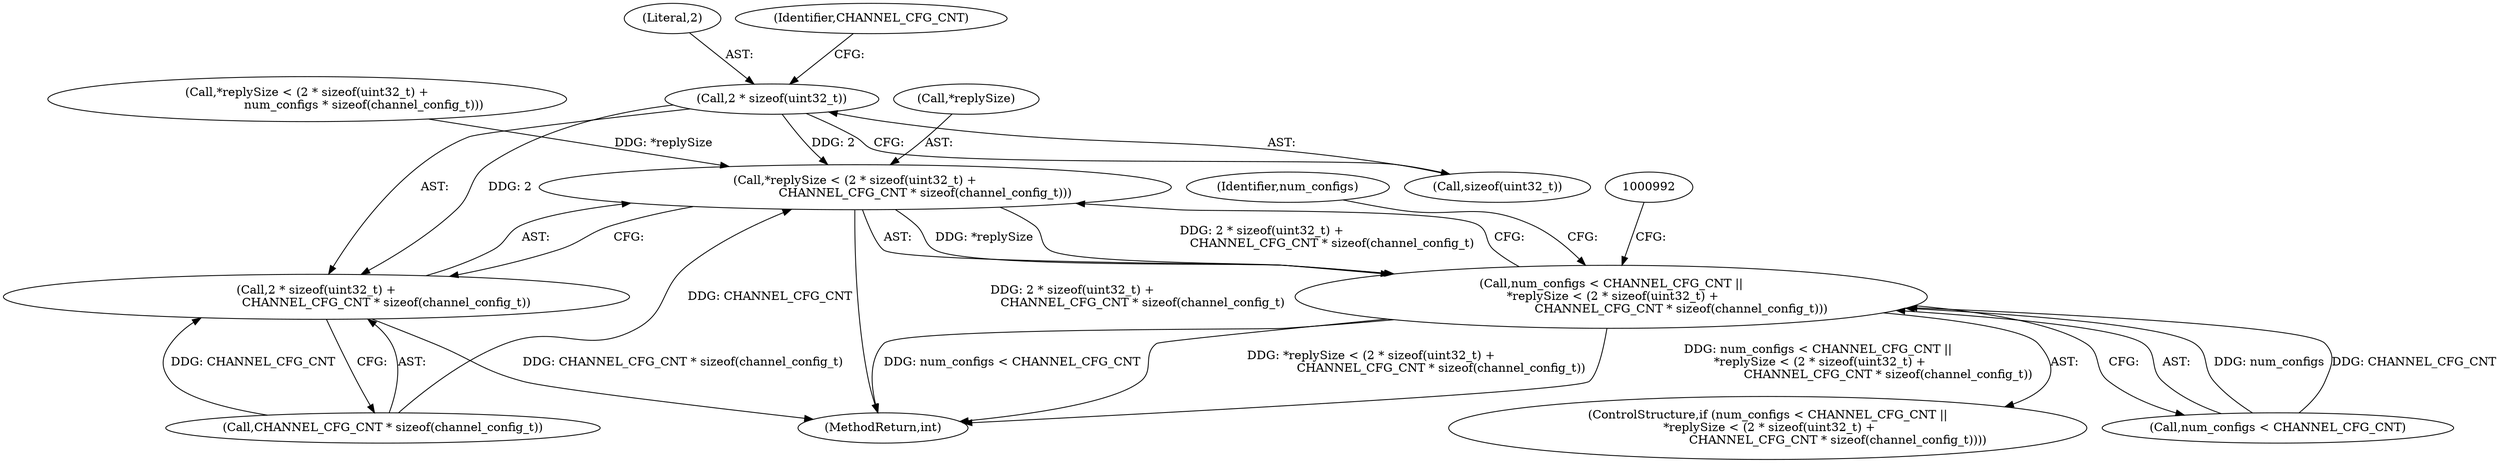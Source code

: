 digraph "0_Android_aeea52da00d210587fb3ed895de3d5f2e0264c88_9@API" {
"1000980" [label="(Call,2 * sizeof(uint32_t))"];
"1000976" [label="(Call,*replySize < (2 * sizeof(uint32_t) +\n                                     CHANNEL_CFG_CNT * sizeof(channel_config_t)))"];
"1000972" [label="(Call,num_configs < CHANNEL_CFG_CNT ||\n *replySize < (2 * sizeof(uint32_t) +\n                                     CHANNEL_CFG_CNT * sizeof(channel_config_t)))"];
"1000979" [label="(Call,2 * sizeof(uint32_t) +\n                                     CHANNEL_CFG_CNT * sizeof(channel_config_t))"];
"1000977" [label="(Call,*replySize)"];
"1000943" [label="(Call,*replySize < (2 * sizeof(uint32_t) +\n                              num_configs * sizeof(channel_config_t)))"];
"1000971" [label="(ControlStructure,if (num_configs < CHANNEL_CFG_CNT ||\n *replySize < (2 * sizeof(uint32_t) +\n                                     CHANNEL_CFG_CNT * sizeof(channel_config_t))))"];
"1000984" [label="(Call,CHANNEL_CFG_CNT * sizeof(channel_config_t))"];
"1000981" [label="(Literal,2)"];
"1000980" [label="(Call,2 * sizeof(uint32_t))"];
"1000999" [label="(Identifier,num_configs)"];
"1000982" [label="(Call,sizeof(uint32_t))"];
"1000973" [label="(Call,num_configs < CHANNEL_CFG_CNT)"];
"1000979" [label="(Call,2 * sizeof(uint32_t) +\n                                     CHANNEL_CFG_CNT * sizeof(channel_config_t))"];
"1000976" [label="(Call,*replySize < (2 * sizeof(uint32_t) +\n                                     CHANNEL_CFG_CNT * sizeof(channel_config_t)))"];
"1000985" [label="(Identifier,CHANNEL_CFG_CNT)"];
"1000972" [label="(Call,num_configs < CHANNEL_CFG_CNT ||\n *replySize < (2 * sizeof(uint32_t) +\n                                     CHANNEL_CFG_CNT * sizeof(channel_config_t)))"];
"1001318" [label="(MethodReturn,int)"];
"1000980" -> "1000979"  [label="AST: "];
"1000980" -> "1000982"  [label="CFG: "];
"1000981" -> "1000980"  [label="AST: "];
"1000982" -> "1000980"  [label="AST: "];
"1000985" -> "1000980"  [label="CFG: "];
"1000980" -> "1000976"  [label="DDG: 2"];
"1000980" -> "1000979"  [label="DDG: 2"];
"1000976" -> "1000972"  [label="AST: "];
"1000976" -> "1000979"  [label="CFG: "];
"1000977" -> "1000976"  [label="AST: "];
"1000979" -> "1000976"  [label="AST: "];
"1000972" -> "1000976"  [label="CFG: "];
"1000976" -> "1001318"  [label="DDG: 2 * sizeof(uint32_t) +\n                                     CHANNEL_CFG_CNT * sizeof(channel_config_t)"];
"1000976" -> "1000972"  [label="DDG: *replySize"];
"1000976" -> "1000972"  [label="DDG: 2 * sizeof(uint32_t) +\n                                     CHANNEL_CFG_CNT * sizeof(channel_config_t)"];
"1000943" -> "1000976"  [label="DDG: *replySize"];
"1000984" -> "1000976"  [label="DDG: CHANNEL_CFG_CNT"];
"1000972" -> "1000971"  [label="AST: "];
"1000972" -> "1000973"  [label="CFG: "];
"1000973" -> "1000972"  [label="AST: "];
"1000992" -> "1000972"  [label="CFG: "];
"1000999" -> "1000972"  [label="CFG: "];
"1000972" -> "1001318"  [label="DDG: num_configs < CHANNEL_CFG_CNT ||\n *replySize < (2 * sizeof(uint32_t) +\n                                     CHANNEL_CFG_CNT * sizeof(channel_config_t))"];
"1000972" -> "1001318"  [label="DDG: num_configs < CHANNEL_CFG_CNT"];
"1000972" -> "1001318"  [label="DDG: *replySize < (2 * sizeof(uint32_t) +\n                                     CHANNEL_CFG_CNT * sizeof(channel_config_t))"];
"1000973" -> "1000972"  [label="DDG: num_configs"];
"1000973" -> "1000972"  [label="DDG: CHANNEL_CFG_CNT"];
"1000979" -> "1000984"  [label="CFG: "];
"1000984" -> "1000979"  [label="AST: "];
"1000979" -> "1001318"  [label="DDG: CHANNEL_CFG_CNT * sizeof(channel_config_t)"];
"1000984" -> "1000979"  [label="DDG: CHANNEL_CFG_CNT"];
}
